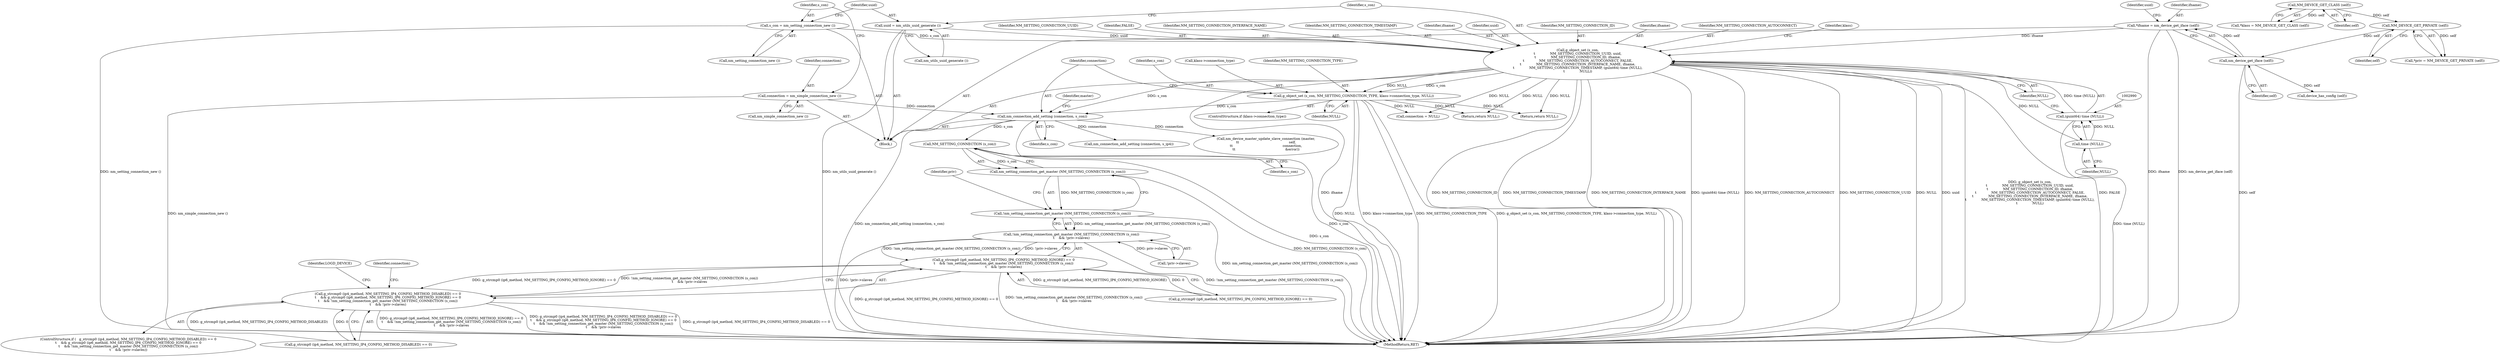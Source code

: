 digraph "0_NetworkManager_d5fc88e573fa58b93034b04d35a2454f5d28cad9@pointer" {
"1003106" [label="(Call,NM_SETTING_CONNECTION (s_con))"];
"1003005" [label="(Call,nm_connection_add_setting (connection, s_con))"];
"1002969" [label="(Call,connection = nm_simple_connection_new ())"];
"1002978" [label="(Call,g_object_set (s_con,\n\t              NM_SETTING_CONNECTION_UUID, uuid,\n\t              NM_SETTING_CONNECTION_ID, ifname,\n\t              NM_SETTING_CONNECTION_AUTOCONNECT, FALSE,\n\t              NM_SETTING_CONNECTION_INTERFACE_NAME, ifname,\n\t              NM_SETTING_CONNECTION_TIMESTAMP, (guint64) time (NULL),\n\t              NULL))"];
"1002972" [label="(Call,s_con = nm_setting_connection_new ())"];
"1002975" [label="(Call,uuid = nm_utils_uuid_generate ())"];
"1002934" [label="(Call,*ifname = nm_device_get_iface (self))"];
"1002936" [label="(Call,nm_device_get_iface (self))"];
"1002931" [label="(Call,NM_DEVICE_GET_PRIVATE (self))"];
"1002926" [label="(Call,NM_DEVICE_GET_CLASS (self))"];
"1002989" [label="(Call,(guint64) time (NULL))"];
"1002991" [label="(Call,time (NULL))"];
"1002998" [label="(Call,g_object_set (s_con, NM_SETTING_CONNECTION_TYPE, klass->connection_type, NULL))"];
"1003105" [label="(Call,nm_setting_connection_get_master (NM_SETTING_CONNECTION (s_con)))"];
"1003104" [label="(Call,!nm_setting_connection_get_master (NM_SETTING_CONNECTION (s_con)))"];
"1003103" [label="(Call,!nm_setting_connection_get_master (NM_SETTING_CONNECTION (s_con))\n\t    && !priv->slaves)"];
"1003097" [label="(Call,g_strcmp0 (ip6_method, NM_SETTING_IP6_CONFIG_METHOD_IGNORE) == 0\n\t    && !nm_setting_connection_get_master (NM_SETTING_CONNECTION (s_con))\n\t    && !priv->slaves)"];
"1003091" [label="(Call,g_strcmp0 (ip4_method, NM_SETTING_IP4_CONFIG_METHOD_DISABLED) == 0\n\t    && g_strcmp0 (ip6_method, NM_SETTING_IP6_CONFIG_METHOD_IGNORE) == 0\n\t    && !nm_setting_connection_get_master (NM_SETTING_CONNECTION (s_con))\n\t    && !priv->slaves)"];
"1003104" [label="(Call,!nm_setting_connection_get_master (NM_SETTING_CONNECTION (s_con)))"];
"1002998" [label="(Call,g_object_set (s_con, NM_SETTING_CONNECTION_TYPE, klass->connection_type, NULL))"];
"1002931" [label="(Call,NM_DEVICE_GET_PRIVATE (self))"];
"1003097" [label="(Call,g_strcmp0 (ip6_method, NM_SETTING_IP6_CONFIG_METHOD_IGNORE) == 0\n\t    && !nm_setting_connection_get_master (NM_SETTING_CONNECTION (s_con))\n\t    && !priv->slaves)"];
"1003098" [label="(Call,g_strcmp0 (ip6_method, NM_SETTING_IP6_CONFIG_METHOD_IGNORE) == 0)"];
"1002922" [label="(Block,)"];
"1002991" [label="(Call,time (NULL))"];
"1003078" [label="(Return,return NULL;)"];
"1002999" [label="(Identifier,s_con)"];
"1003091" [label="(Call,g_strcmp0 (ip4_method, NM_SETTING_IP4_CONFIG_METHOD_DISABLED) == 0\n\t    && g_strcmp0 (ip6_method, NM_SETTING_IP6_CONFIG_METHOD_IGNORE) == 0\n\t    && !nm_setting_connection_get_master (NM_SETTING_CONNECTION (s_con))\n\t    && !priv->slaves)"];
"1003006" [label="(Identifier,connection)"];
"1002936" [label="(Call,nm_device_get_iface (self))"];
"1003009" [label="(Identifier,master)"];
"1002986" [label="(Identifier,NM_SETTING_CONNECTION_INTERFACE_NAME)"];
"1002972" [label="(Call,s_con = nm_setting_connection_new ())"];
"1002978" [label="(Call,g_object_set (s_con,\n\t              NM_SETTING_CONNECTION_UUID, uuid,\n\t              NM_SETTING_CONNECTION_ID, ifname,\n\t              NM_SETTING_CONNECTION_AUTOCONNECT, FALSE,\n\t              NM_SETTING_CONNECTION_INTERFACE_NAME, ifname,\n\t              NM_SETTING_CONNECTION_TIMESTAMP, (guint64) time (NULL),\n\t              NULL))"];
"1003090" [label="(ControlStructure,if (   g_strcmp0 (ip4_method, NM_SETTING_IP4_CONFIG_METHOD_DISABLED) == 0\n\t    && g_strcmp0 (ip6_method, NM_SETTING_IP6_CONFIG_METHOD_IGNORE) == 0\n\t    && !nm_setting_connection_get_master (NM_SETTING_CONNECTION (s_con))\n\t    && !priv->slaves))"];
"1002976" [label="(Identifier,uuid)"];
"1003092" [label="(Call,g_strcmp0 (ip4_method, NM_SETTING_IP4_CONFIG_METHOD_DISABLED) == 0)"];
"1002927" [label="(Identifier,self)"];
"1003110" [label="(Identifier,priv)"];
"1002993" [label="(Identifier,NULL)"];
"1002969" [label="(Call,connection = nm_simple_connection_new ())"];
"1002988" [label="(Identifier,NM_SETTING_CONNECTION_TIMESTAMP)"];
"1002944" [label="(Identifier,uuid)"];
"1003118" [label="(Call,connection = NULL)"];
"1002937" [label="(Identifier,self)"];
"1002983" [label="(Identifier,ifname)"];
"1003122" [label="(Identifier,connection)"];
"1003004" [label="(Identifier,NULL)"];
"1003105" [label="(Call,nm_setting_connection_get_master (NM_SETTING_CONNECTION (s_con)))"];
"1002981" [label="(Identifier,uuid)"];
"1002994" [label="(ControlStructure,if (klass->connection_type))"];
"1002929" [label="(Call,*priv = NM_DEVICE_GET_PRIVATE (self))"];
"1003007" [label="(Identifier,s_con)"];
"1003035" [label="(Return,return NULL;)"];
"1002974" [label="(Call,nm_setting_connection_new ())"];
"1003001" [label="(Call,klass->connection_type)"];
"1002992" [label="(Identifier,NULL)"];
"1002996" [label="(Identifier,klass)"];
"1003005" [label="(Call,nm_connection_add_setting (connection, s_con))"];
"1003103" [label="(Call,!nm_setting_connection_get_master (NM_SETTING_CONNECTION (s_con))\n\t    && !priv->slaves)"];
"1002970" [label="(Identifier,connection)"];
"1002973" [label="(Identifier,s_con)"];
"1002935" [label="(Identifier,ifname)"];
"1002980" [label="(Identifier,NM_SETTING_CONNECTION_UUID)"];
"1002971" [label="(Call,nm_simple_connection_new ())"];
"1003045" [label="(Call,nm_connection_add_setting (connection, s_ip4))"];
"1002985" [label="(Identifier,FALSE)"];
"1002961" [label="(Call,device_has_config (self))"];
"1003106" [label="(Call,NM_SETTING_CONNECTION (s_con))"];
"1002975" [label="(Call,uuid = nm_utils_uuid_generate ())"];
"1002979" [label="(Identifier,s_con)"];
"1002977" [label="(Call,nm_utils_uuid_generate ())"];
"1002982" [label="(Identifier,NM_SETTING_CONNECTION_ID)"];
"1002932" [label="(Identifier,self)"];
"1002926" [label="(Call,NM_DEVICE_GET_CLASS (self))"];
"1003013" [label="(Call,nm_device_master_update_slave_connection (master,\n\t\t                                               self,\n\t\t                                               connection,\n\t\t                                               &error))"];
"1002924" [label="(Call,*klass = NM_DEVICE_GET_CLASS (self))"];
"1003108" [label="(Call,!priv->slaves)"];
"1003107" [label="(Identifier,s_con)"];
"1007368" [label="(MethodReturn,RET)"];
"1002987" [label="(Identifier,ifname)"];
"1002934" [label="(Call,*ifname = nm_device_get_iface (self))"];
"1003000" [label="(Identifier,NM_SETTING_CONNECTION_TYPE)"];
"1003114" [label="(Identifier,LOGD_DEVICE)"];
"1002984" [label="(Identifier,NM_SETTING_CONNECTION_AUTOCONNECT)"];
"1002989" [label="(Call,(guint64) time (NULL))"];
"1003106" -> "1003105"  [label="AST: "];
"1003106" -> "1003107"  [label="CFG: "];
"1003107" -> "1003106"  [label="AST: "];
"1003105" -> "1003106"  [label="CFG: "];
"1003106" -> "1007368"  [label="DDG: s_con"];
"1003106" -> "1003105"  [label="DDG: s_con"];
"1003005" -> "1003106"  [label="DDG: s_con"];
"1003005" -> "1002922"  [label="AST: "];
"1003005" -> "1003007"  [label="CFG: "];
"1003006" -> "1003005"  [label="AST: "];
"1003007" -> "1003005"  [label="AST: "];
"1003009" -> "1003005"  [label="CFG: "];
"1003005" -> "1007368"  [label="DDG: s_con"];
"1003005" -> "1007368"  [label="DDG: nm_connection_add_setting (connection, s_con)"];
"1002969" -> "1003005"  [label="DDG: connection"];
"1002978" -> "1003005"  [label="DDG: s_con"];
"1002998" -> "1003005"  [label="DDG: s_con"];
"1003005" -> "1003013"  [label="DDG: connection"];
"1003005" -> "1003045"  [label="DDG: connection"];
"1002969" -> "1002922"  [label="AST: "];
"1002969" -> "1002971"  [label="CFG: "];
"1002970" -> "1002969"  [label="AST: "];
"1002971" -> "1002969"  [label="AST: "];
"1002973" -> "1002969"  [label="CFG: "];
"1002969" -> "1007368"  [label="DDG: nm_simple_connection_new ()"];
"1002978" -> "1002922"  [label="AST: "];
"1002978" -> "1002993"  [label="CFG: "];
"1002979" -> "1002978"  [label="AST: "];
"1002980" -> "1002978"  [label="AST: "];
"1002981" -> "1002978"  [label="AST: "];
"1002982" -> "1002978"  [label="AST: "];
"1002983" -> "1002978"  [label="AST: "];
"1002984" -> "1002978"  [label="AST: "];
"1002985" -> "1002978"  [label="AST: "];
"1002986" -> "1002978"  [label="AST: "];
"1002987" -> "1002978"  [label="AST: "];
"1002988" -> "1002978"  [label="AST: "];
"1002989" -> "1002978"  [label="AST: "];
"1002993" -> "1002978"  [label="AST: "];
"1002996" -> "1002978"  [label="CFG: "];
"1002978" -> "1007368"  [label="DDG: NM_SETTING_CONNECTION_UUID"];
"1002978" -> "1007368"  [label="DDG: NULL"];
"1002978" -> "1007368"  [label="DDG: uuid"];
"1002978" -> "1007368"  [label="DDG: g_object_set (s_con,\n\t              NM_SETTING_CONNECTION_UUID, uuid,\n\t              NM_SETTING_CONNECTION_ID, ifname,\n\t              NM_SETTING_CONNECTION_AUTOCONNECT, FALSE,\n\t              NM_SETTING_CONNECTION_INTERFACE_NAME, ifname,\n\t              NM_SETTING_CONNECTION_TIMESTAMP, (guint64) time (NULL),\n\t              NULL)"];
"1002978" -> "1007368"  [label="DDG: FALSE"];
"1002978" -> "1007368"  [label="DDG: ifname"];
"1002978" -> "1007368"  [label="DDG: NM_SETTING_CONNECTION_ID"];
"1002978" -> "1007368"  [label="DDG: NM_SETTING_CONNECTION_TIMESTAMP"];
"1002978" -> "1007368"  [label="DDG: NM_SETTING_CONNECTION_INTERFACE_NAME"];
"1002978" -> "1007368"  [label="DDG: (guint64) time (NULL)"];
"1002978" -> "1007368"  [label="DDG: NM_SETTING_CONNECTION_AUTOCONNECT"];
"1002972" -> "1002978"  [label="DDG: s_con"];
"1002975" -> "1002978"  [label="DDG: uuid"];
"1002934" -> "1002978"  [label="DDG: ifname"];
"1002989" -> "1002978"  [label="DDG: time (NULL)"];
"1002991" -> "1002978"  [label="DDG: NULL"];
"1002978" -> "1002998"  [label="DDG: s_con"];
"1002978" -> "1002998"  [label="DDG: NULL"];
"1002978" -> "1003035"  [label="DDG: NULL"];
"1002978" -> "1003078"  [label="DDG: NULL"];
"1002978" -> "1003118"  [label="DDG: NULL"];
"1002972" -> "1002922"  [label="AST: "];
"1002972" -> "1002974"  [label="CFG: "];
"1002973" -> "1002972"  [label="AST: "];
"1002974" -> "1002972"  [label="AST: "];
"1002976" -> "1002972"  [label="CFG: "];
"1002972" -> "1007368"  [label="DDG: nm_setting_connection_new ()"];
"1002975" -> "1002922"  [label="AST: "];
"1002975" -> "1002977"  [label="CFG: "];
"1002976" -> "1002975"  [label="AST: "];
"1002977" -> "1002975"  [label="AST: "];
"1002979" -> "1002975"  [label="CFG: "];
"1002975" -> "1007368"  [label="DDG: nm_utils_uuid_generate ()"];
"1002934" -> "1002922"  [label="AST: "];
"1002934" -> "1002936"  [label="CFG: "];
"1002935" -> "1002934"  [label="AST: "];
"1002936" -> "1002934"  [label="AST: "];
"1002944" -> "1002934"  [label="CFG: "];
"1002934" -> "1007368"  [label="DDG: ifname"];
"1002934" -> "1007368"  [label="DDG: nm_device_get_iface (self)"];
"1002936" -> "1002934"  [label="DDG: self"];
"1002936" -> "1002937"  [label="CFG: "];
"1002937" -> "1002936"  [label="AST: "];
"1002936" -> "1007368"  [label="DDG: self"];
"1002931" -> "1002936"  [label="DDG: self"];
"1002936" -> "1002961"  [label="DDG: self"];
"1002931" -> "1002929"  [label="AST: "];
"1002931" -> "1002932"  [label="CFG: "];
"1002932" -> "1002931"  [label="AST: "];
"1002929" -> "1002931"  [label="CFG: "];
"1002931" -> "1002929"  [label="DDG: self"];
"1002926" -> "1002931"  [label="DDG: self"];
"1002926" -> "1002924"  [label="AST: "];
"1002926" -> "1002927"  [label="CFG: "];
"1002927" -> "1002926"  [label="AST: "];
"1002924" -> "1002926"  [label="CFG: "];
"1002926" -> "1002924"  [label="DDG: self"];
"1002989" -> "1002991"  [label="CFG: "];
"1002990" -> "1002989"  [label="AST: "];
"1002991" -> "1002989"  [label="AST: "];
"1002993" -> "1002989"  [label="CFG: "];
"1002989" -> "1007368"  [label="DDG: time (NULL)"];
"1002991" -> "1002989"  [label="DDG: NULL"];
"1002991" -> "1002992"  [label="CFG: "];
"1002992" -> "1002991"  [label="AST: "];
"1002998" -> "1002994"  [label="AST: "];
"1002998" -> "1003004"  [label="CFG: "];
"1002999" -> "1002998"  [label="AST: "];
"1003000" -> "1002998"  [label="AST: "];
"1003001" -> "1002998"  [label="AST: "];
"1003004" -> "1002998"  [label="AST: "];
"1003006" -> "1002998"  [label="CFG: "];
"1002998" -> "1007368"  [label="DDG: NM_SETTING_CONNECTION_TYPE"];
"1002998" -> "1007368"  [label="DDG: g_object_set (s_con, NM_SETTING_CONNECTION_TYPE, klass->connection_type, NULL)"];
"1002998" -> "1007368"  [label="DDG: NULL"];
"1002998" -> "1007368"  [label="DDG: klass->connection_type"];
"1002998" -> "1003035"  [label="DDG: NULL"];
"1002998" -> "1003078"  [label="DDG: NULL"];
"1002998" -> "1003118"  [label="DDG: NULL"];
"1003105" -> "1003104"  [label="AST: "];
"1003104" -> "1003105"  [label="CFG: "];
"1003105" -> "1007368"  [label="DDG: NM_SETTING_CONNECTION (s_con)"];
"1003105" -> "1003104"  [label="DDG: NM_SETTING_CONNECTION (s_con)"];
"1003104" -> "1003103"  [label="AST: "];
"1003110" -> "1003104"  [label="CFG: "];
"1003103" -> "1003104"  [label="CFG: "];
"1003104" -> "1007368"  [label="DDG: nm_setting_connection_get_master (NM_SETTING_CONNECTION (s_con))"];
"1003104" -> "1003103"  [label="DDG: nm_setting_connection_get_master (NM_SETTING_CONNECTION (s_con))"];
"1003103" -> "1003097"  [label="AST: "];
"1003103" -> "1003108"  [label="CFG: "];
"1003108" -> "1003103"  [label="AST: "];
"1003097" -> "1003103"  [label="CFG: "];
"1003103" -> "1007368"  [label="DDG: !nm_setting_connection_get_master (NM_SETTING_CONNECTION (s_con))"];
"1003103" -> "1007368"  [label="DDG: !priv->slaves"];
"1003103" -> "1003097"  [label="DDG: !nm_setting_connection_get_master (NM_SETTING_CONNECTION (s_con))"];
"1003103" -> "1003097"  [label="DDG: !priv->slaves"];
"1003108" -> "1003103"  [label="DDG: priv->slaves"];
"1003097" -> "1003091"  [label="AST: "];
"1003097" -> "1003098"  [label="CFG: "];
"1003098" -> "1003097"  [label="AST: "];
"1003091" -> "1003097"  [label="CFG: "];
"1003097" -> "1007368"  [label="DDG: g_strcmp0 (ip6_method, NM_SETTING_IP6_CONFIG_METHOD_IGNORE) == 0"];
"1003097" -> "1007368"  [label="DDG: !nm_setting_connection_get_master (NM_SETTING_CONNECTION (s_con))\n\t    && !priv->slaves"];
"1003097" -> "1003091"  [label="DDG: g_strcmp0 (ip6_method, NM_SETTING_IP6_CONFIG_METHOD_IGNORE) == 0"];
"1003097" -> "1003091"  [label="DDG: !nm_setting_connection_get_master (NM_SETTING_CONNECTION (s_con))\n\t    && !priv->slaves"];
"1003098" -> "1003097"  [label="DDG: g_strcmp0 (ip6_method, NM_SETTING_IP6_CONFIG_METHOD_IGNORE)"];
"1003098" -> "1003097"  [label="DDG: 0"];
"1003091" -> "1003090"  [label="AST: "];
"1003091" -> "1003092"  [label="CFG: "];
"1003092" -> "1003091"  [label="AST: "];
"1003114" -> "1003091"  [label="CFG: "];
"1003122" -> "1003091"  [label="CFG: "];
"1003091" -> "1007368"  [label="DDG: g_strcmp0 (ip4_method, NM_SETTING_IP4_CONFIG_METHOD_DISABLED) == 0\n\t    && g_strcmp0 (ip6_method, NM_SETTING_IP6_CONFIG_METHOD_IGNORE) == 0\n\t    && !nm_setting_connection_get_master (NM_SETTING_CONNECTION (s_con))\n\t    && !priv->slaves"];
"1003091" -> "1007368"  [label="DDG: g_strcmp0 (ip4_method, NM_SETTING_IP4_CONFIG_METHOD_DISABLED) == 0"];
"1003091" -> "1007368"  [label="DDG: g_strcmp0 (ip6_method, NM_SETTING_IP6_CONFIG_METHOD_IGNORE) == 0\n\t    && !nm_setting_connection_get_master (NM_SETTING_CONNECTION (s_con))\n\t    && !priv->slaves"];
"1003092" -> "1003091"  [label="DDG: g_strcmp0 (ip4_method, NM_SETTING_IP4_CONFIG_METHOD_DISABLED)"];
"1003092" -> "1003091"  [label="DDG: 0"];
}
